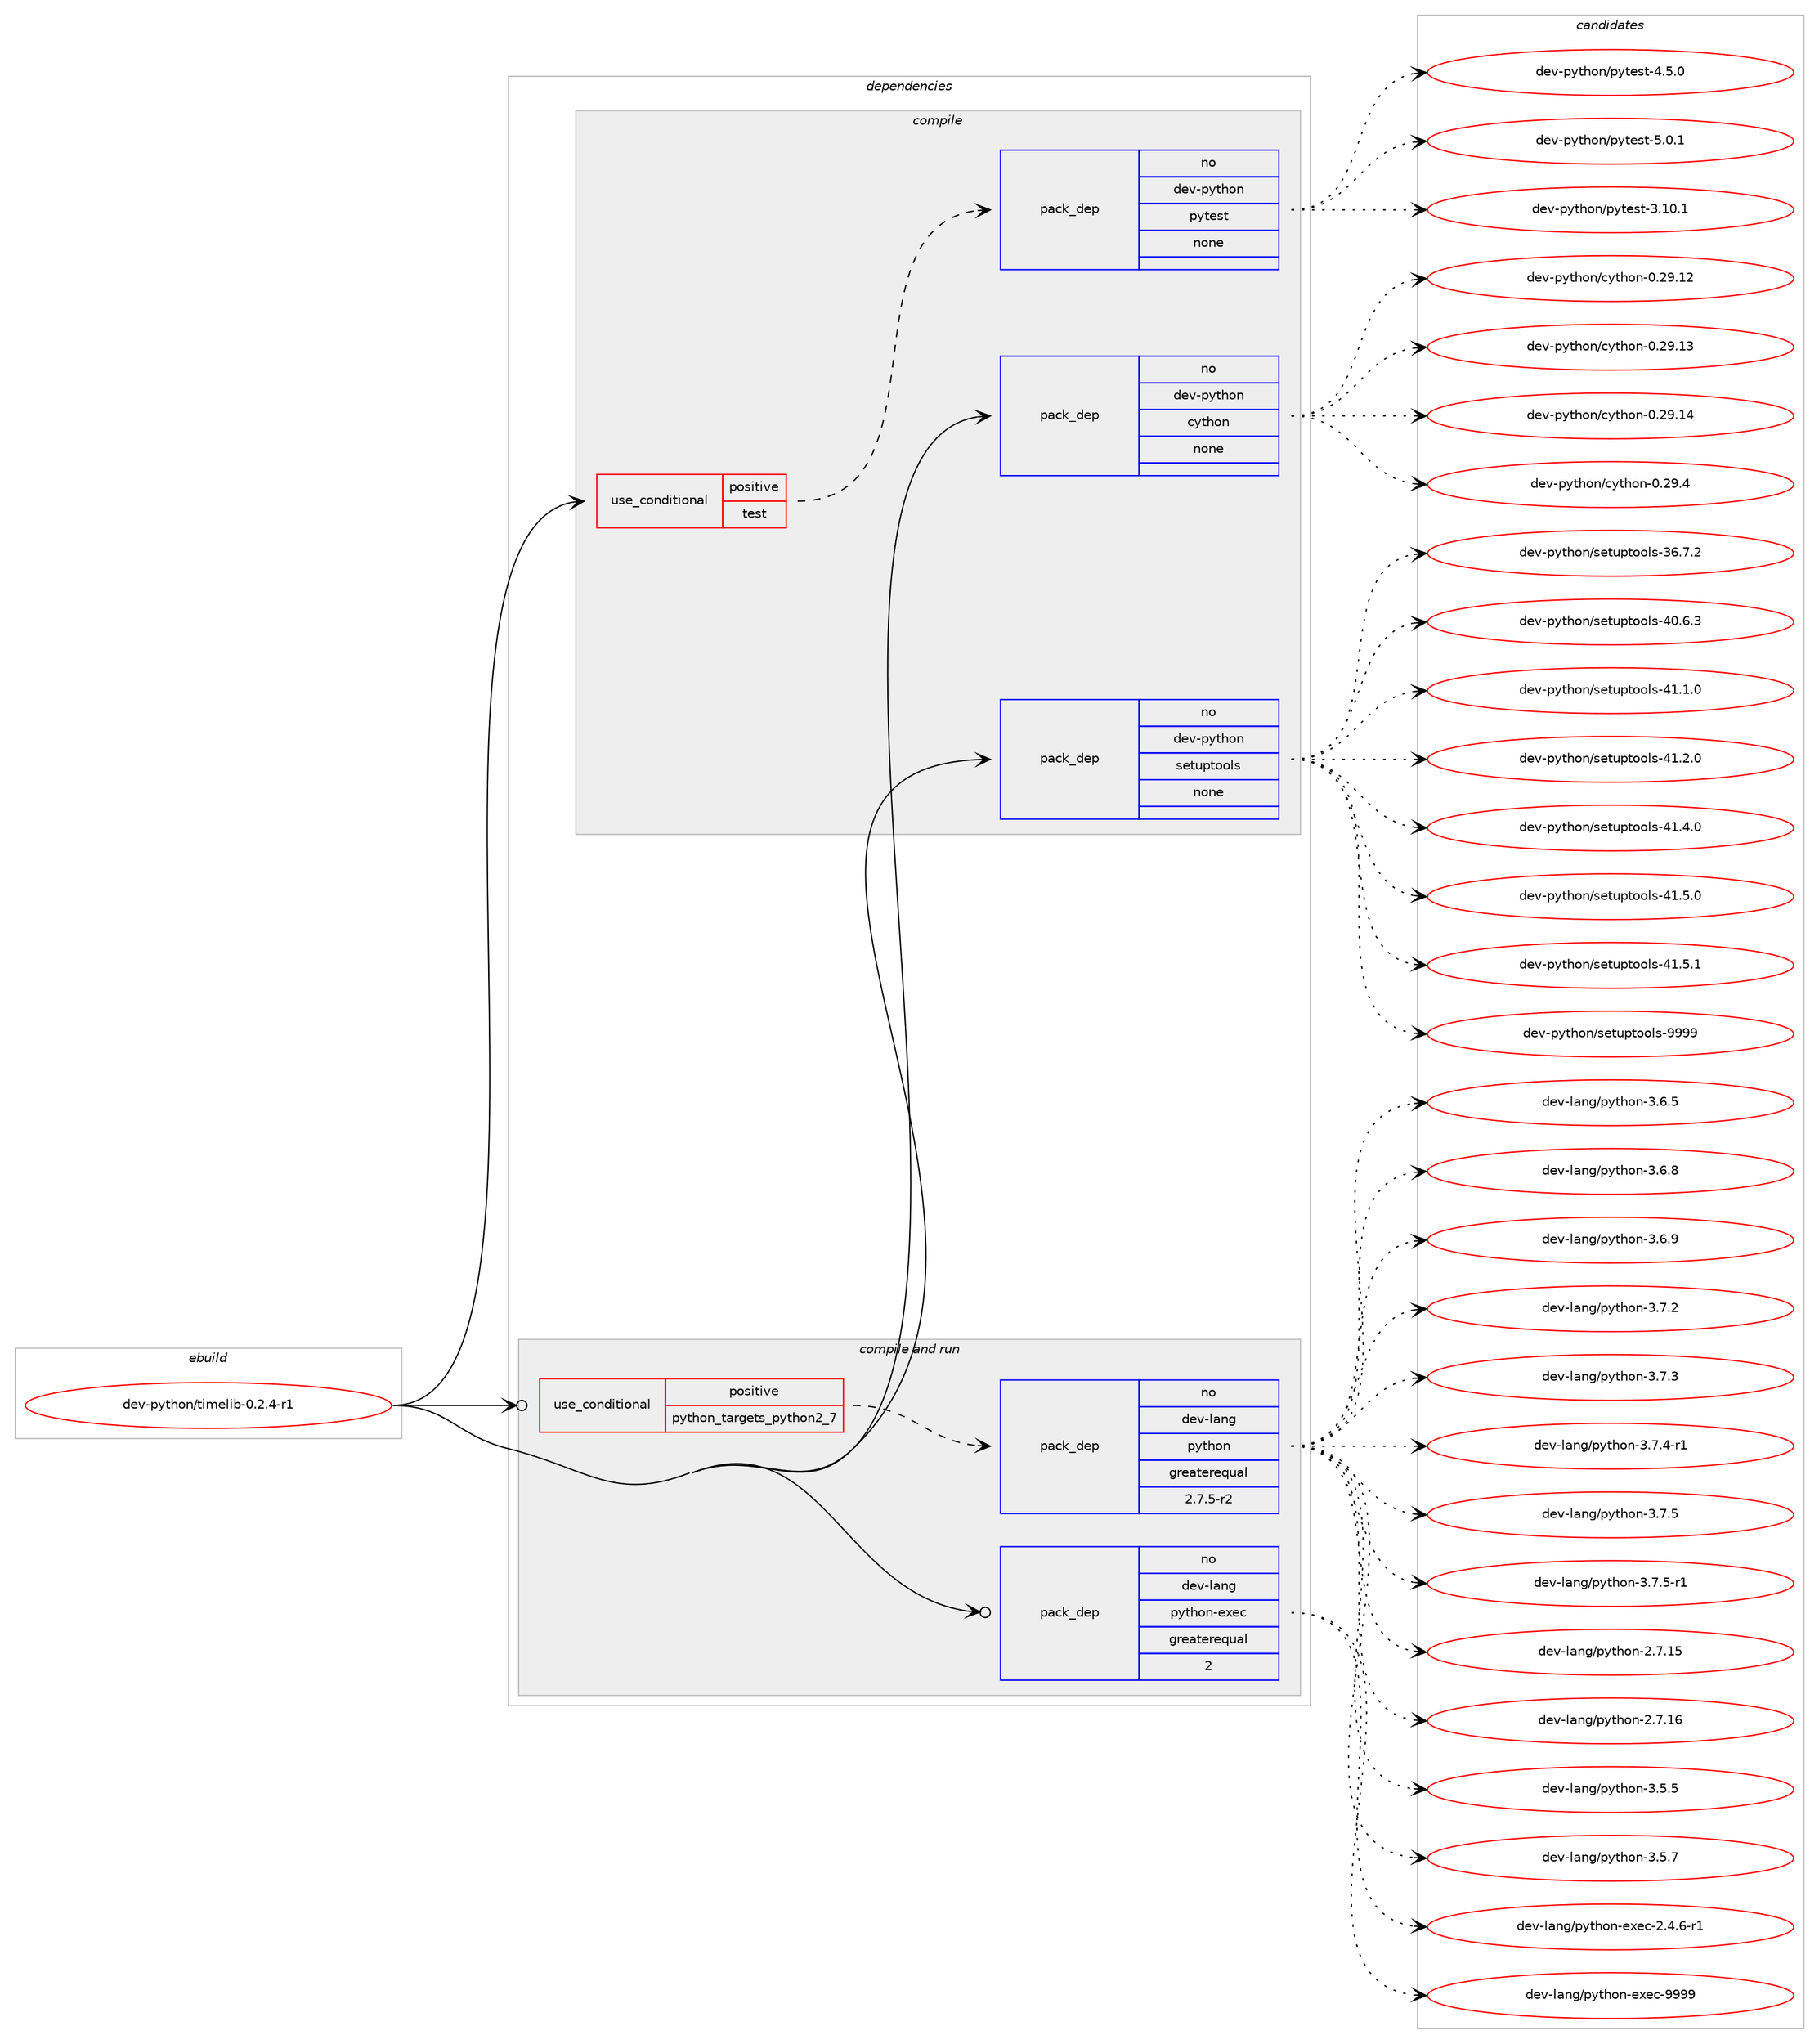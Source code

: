 digraph prolog {

# *************
# Graph options
# *************

newrank=true;
concentrate=true;
compound=true;
graph [rankdir=LR,fontname=Helvetica,fontsize=10,ranksep=1.5];#, ranksep=2.5, nodesep=0.2];
edge  [arrowhead=vee];
node  [fontname=Helvetica,fontsize=10];

# **********
# The ebuild
# **********

subgraph cluster_leftcol {
color=gray;
rank=same;
label=<<i>ebuild</i>>;
id [label="dev-python/timelib-0.2.4-r1", color=red, width=4, href="../dev-python/timelib-0.2.4-r1.svg"];
}

# ****************
# The dependencies
# ****************

subgraph cluster_midcol {
color=gray;
label=<<i>dependencies</i>>;
subgraph cluster_compile {
fillcolor="#eeeeee";
style=filled;
label=<<i>compile</i>>;
subgraph cond150486 {
dependency640799 [label=<<TABLE BORDER="0" CELLBORDER="1" CELLSPACING="0" CELLPADDING="4"><TR><TD ROWSPAN="3" CELLPADDING="10">use_conditional</TD></TR><TR><TD>positive</TD></TR><TR><TD>test</TD></TR></TABLE>>, shape=none, color=red];
subgraph pack478431 {
dependency640800 [label=<<TABLE BORDER="0" CELLBORDER="1" CELLSPACING="0" CELLPADDING="4" WIDTH="220"><TR><TD ROWSPAN="6" CELLPADDING="30">pack_dep</TD></TR><TR><TD WIDTH="110">no</TD></TR><TR><TD>dev-python</TD></TR><TR><TD>pytest</TD></TR><TR><TD>none</TD></TR><TR><TD></TD></TR></TABLE>>, shape=none, color=blue];
}
dependency640799:e -> dependency640800:w [weight=20,style="dashed",arrowhead="vee"];
}
id:e -> dependency640799:w [weight=20,style="solid",arrowhead="vee"];
subgraph pack478432 {
dependency640801 [label=<<TABLE BORDER="0" CELLBORDER="1" CELLSPACING="0" CELLPADDING="4" WIDTH="220"><TR><TD ROWSPAN="6" CELLPADDING="30">pack_dep</TD></TR><TR><TD WIDTH="110">no</TD></TR><TR><TD>dev-python</TD></TR><TR><TD>cython</TD></TR><TR><TD>none</TD></TR><TR><TD></TD></TR></TABLE>>, shape=none, color=blue];
}
id:e -> dependency640801:w [weight=20,style="solid",arrowhead="vee"];
subgraph pack478433 {
dependency640802 [label=<<TABLE BORDER="0" CELLBORDER="1" CELLSPACING="0" CELLPADDING="4" WIDTH="220"><TR><TD ROWSPAN="6" CELLPADDING="30">pack_dep</TD></TR><TR><TD WIDTH="110">no</TD></TR><TR><TD>dev-python</TD></TR><TR><TD>setuptools</TD></TR><TR><TD>none</TD></TR><TR><TD></TD></TR></TABLE>>, shape=none, color=blue];
}
id:e -> dependency640802:w [weight=20,style="solid",arrowhead="vee"];
}
subgraph cluster_compileandrun {
fillcolor="#eeeeee";
style=filled;
label=<<i>compile and run</i>>;
subgraph cond150487 {
dependency640803 [label=<<TABLE BORDER="0" CELLBORDER="1" CELLSPACING="0" CELLPADDING="4"><TR><TD ROWSPAN="3" CELLPADDING="10">use_conditional</TD></TR><TR><TD>positive</TD></TR><TR><TD>python_targets_python2_7</TD></TR></TABLE>>, shape=none, color=red];
subgraph pack478434 {
dependency640804 [label=<<TABLE BORDER="0" CELLBORDER="1" CELLSPACING="0" CELLPADDING="4" WIDTH="220"><TR><TD ROWSPAN="6" CELLPADDING="30">pack_dep</TD></TR><TR><TD WIDTH="110">no</TD></TR><TR><TD>dev-lang</TD></TR><TR><TD>python</TD></TR><TR><TD>greaterequal</TD></TR><TR><TD>2.7.5-r2</TD></TR></TABLE>>, shape=none, color=blue];
}
dependency640803:e -> dependency640804:w [weight=20,style="dashed",arrowhead="vee"];
}
id:e -> dependency640803:w [weight=20,style="solid",arrowhead="odotvee"];
subgraph pack478435 {
dependency640805 [label=<<TABLE BORDER="0" CELLBORDER="1" CELLSPACING="0" CELLPADDING="4" WIDTH="220"><TR><TD ROWSPAN="6" CELLPADDING="30">pack_dep</TD></TR><TR><TD WIDTH="110">no</TD></TR><TR><TD>dev-lang</TD></TR><TR><TD>python-exec</TD></TR><TR><TD>greaterequal</TD></TR><TR><TD>2</TD></TR></TABLE>>, shape=none, color=blue];
}
id:e -> dependency640805:w [weight=20,style="solid",arrowhead="odotvee"];
}
subgraph cluster_run {
fillcolor="#eeeeee";
style=filled;
label=<<i>run</i>>;
}
}

# **************
# The candidates
# **************

subgraph cluster_choices {
rank=same;
color=gray;
label=<<i>candidates</i>>;

subgraph choice478431 {
color=black;
nodesep=1;
choice100101118451121211161041111104711212111610111511645514649484649 [label="dev-python/pytest-3.10.1", color=red, width=4,href="../dev-python/pytest-3.10.1.svg"];
choice1001011184511212111610411111047112121116101115116455246534648 [label="dev-python/pytest-4.5.0", color=red, width=4,href="../dev-python/pytest-4.5.0.svg"];
choice1001011184511212111610411111047112121116101115116455346484649 [label="dev-python/pytest-5.0.1", color=red, width=4,href="../dev-python/pytest-5.0.1.svg"];
dependency640800:e -> choice100101118451121211161041111104711212111610111511645514649484649:w [style=dotted,weight="100"];
dependency640800:e -> choice1001011184511212111610411111047112121116101115116455246534648:w [style=dotted,weight="100"];
dependency640800:e -> choice1001011184511212111610411111047112121116101115116455346484649:w [style=dotted,weight="100"];
}
subgraph choice478432 {
color=black;
nodesep=1;
choice1001011184511212111610411111047991211161041111104548465057464950 [label="dev-python/cython-0.29.12", color=red, width=4,href="../dev-python/cython-0.29.12.svg"];
choice1001011184511212111610411111047991211161041111104548465057464951 [label="dev-python/cython-0.29.13", color=red, width=4,href="../dev-python/cython-0.29.13.svg"];
choice1001011184511212111610411111047991211161041111104548465057464952 [label="dev-python/cython-0.29.14", color=red, width=4,href="../dev-python/cython-0.29.14.svg"];
choice10010111845112121116104111110479912111610411111045484650574652 [label="dev-python/cython-0.29.4", color=red, width=4,href="../dev-python/cython-0.29.4.svg"];
dependency640801:e -> choice1001011184511212111610411111047991211161041111104548465057464950:w [style=dotted,weight="100"];
dependency640801:e -> choice1001011184511212111610411111047991211161041111104548465057464951:w [style=dotted,weight="100"];
dependency640801:e -> choice1001011184511212111610411111047991211161041111104548465057464952:w [style=dotted,weight="100"];
dependency640801:e -> choice10010111845112121116104111110479912111610411111045484650574652:w [style=dotted,weight="100"];
}
subgraph choice478433 {
color=black;
nodesep=1;
choice100101118451121211161041111104711510111611711211611111110811545515446554650 [label="dev-python/setuptools-36.7.2", color=red, width=4,href="../dev-python/setuptools-36.7.2.svg"];
choice100101118451121211161041111104711510111611711211611111110811545524846544651 [label="dev-python/setuptools-40.6.3", color=red, width=4,href="../dev-python/setuptools-40.6.3.svg"];
choice100101118451121211161041111104711510111611711211611111110811545524946494648 [label="dev-python/setuptools-41.1.0", color=red, width=4,href="../dev-python/setuptools-41.1.0.svg"];
choice100101118451121211161041111104711510111611711211611111110811545524946504648 [label="dev-python/setuptools-41.2.0", color=red, width=4,href="../dev-python/setuptools-41.2.0.svg"];
choice100101118451121211161041111104711510111611711211611111110811545524946524648 [label="dev-python/setuptools-41.4.0", color=red, width=4,href="../dev-python/setuptools-41.4.0.svg"];
choice100101118451121211161041111104711510111611711211611111110811545524946534648 [label="dev-python/setuptools-41.5.0", color=red, width=4,href="../dev-python/setuptools-41.5.0.svg"];
choice100101118451121211161041111104711510111611711211611111110811545524946534649 [label="dev-python/setuptools-41.5.1", color=red, width=4,href="../dev-python/setuptools-41.5.1.svg"];
choice10010111845112121116104111110471151011161171121161111111081154557575757 [label="dev-python/setuptools-9999", color=red, width=4,href="../dev-python/setuptools-9999.svg"];
dependency640802:e -> choice100101118451121211161041111104711510111611711211611111110811545515446554650:w [style=dotted,weight="100"];
dependency640802:e -> choice100101118451121211161041111104711510111611711211611111110811545524846544651:w [style=dotted,weight="100"];
dependency640802:e -> choice100101118451121211161041111104711510111611711211611111110811545524946494648:w [style=dotted,weight="100"];
dependency640802:e -> choice100101118451121211161041111104711510111611711211611111110811545524946504648:w [style=dotted,weight="100"];
dependency640802:e -> choice100101118451121211161041111104711510111611711211611111110811545524946524648:w [style=dotted,weight="100"];
dependency640802:e -> choice100101118451121211161041111104711510111611711211611111110811545524946534648:w [style=dotted,weight="100"];
dependency640802:e -> choice100101118451121211161041111104711510111611711211611111110811545524946534649:w [style=dotted,weight="100"];
dependency640802:e -> choice10010111845112121116104111110471151011161171121161111111081154557575757:w [style=dotted,weight="100"];
}
subgraph choice478434 {
color=black;
nodesep=1;
choice10010111845108971101034711212111610411111045504655464953 [label="dev-lang/python-2.7.15", color=red, width=4,href="../dev-lang/python-2.7.15.svg"];
choice10010111845108971101034711212111610411111045504655464954 [label="dev-lang/python-2.7.16", color=red, width=4,href="../dev-lang/python-2.7.16.svg"];
choice100101118451089711010347112121116104111110455146534653 [label="dev-lang/python-3.5.5", color=red, width=4,href="../dev-lang/python-3.5.5.svg"];
choice100101118451089711010347112121116104111110455146534655 [label="dev-lang/python-3.5.7", color=red, width=4,href="../dev-lang/python-3.5.7.svg"];
choice100101118451089711010347112121116104111110455146544653 [label="dev-lang/python-3.6.5", color=red, width=4,href="../dev-lang/python-3.6.5.svg"];
choice100101118451089711010347112121116104111110455146544656 [label="dev-lang/python-3.6.8", color=red, width=4,href="../dev-lang/python-3.6.8.svg"];
choice100101118451089711010347112121116104111110455146544657 [label="dev-lang/python-3.6.9", color=red, width=4,href="../dev-lang/python-3.6.9.svg"];
choice100101118451089711010347112121116104111110455146554650 [label="dev-lang/python-3.7.2", color=red, width=4,href="../dev-lang/python-3.7.2.svg"];
choice100101118451089711010347112121116104111110455146554651 [label="dev-lang/python-3.7.3", color=red, width=4,href="../dev-lang/python-3.7.3.svg"];
choice1001011184510897110103471121211161041111104551465546524511449 [label="dev-lang/python-3.7.4-r1", color=red, width=4,href="../dev-lang/python-3.7.4-r1.svg"];
choice100101118451089711010347112121116104111110455146554653 [label="dev-lang/python-3.7.5", color=red, width=4,href="../dev-lang/python-3.7.5.svg"];
choice1001011184510897110103471121211161041111104551465546534511449 [label="dev-lang/python-3.7.5-r1", color=red, width=4,href="../dev-lang/python-3.7.5-r1.svg"];
dependency640804:e -> choice10010111845108971101034711212111610411111045504655464953:w [style=dotted,weight="100"];
dependency640804:e -> choice10010111845108971101034711212111610411111045504655464954:w [style=dotted,weight="100"];
dependency640804:e -> choice100101118451089711010347112121116104111110455146534653:w [style=dotted,weight="100"];
dependency640804:e -> choice100101118451089711010347112121116104111110455146534655:w [style=dotted,weight="100"];
dependency640804:e -> choice100101118451089711010347112121116104111110455146544653:w [style=dotted,weight="100"];
dependency640804:e -> choice100101118451089711010347112121116104111110455146544656:w [style=dotted,weight="100"];
dependency640804:e -> choice100101118451089711010347112121116104111110455146544657:w [style=dotted,weight="100"];
dependency640804:e -> choice100101118451089711010347112121116104111110455146554650:w [style=dotted,weight="100"];
dependency640804:e -> choice100101118451089711010347112121116104111110455146554651:w [style=dotted,weight="100"];
dependency640804:e -> choice1001011184510897110103471121211161041111104551465546524511449:w [style=dotted,weight="100"];
dependency640804:e -> choice100101118451089711010347112121116104111110455146554653:w [style=dotted,weight="100"];
dependency640804:e -> choice1001011184510897110103471121211161041111104551465546534511449:w [style=dotted,weight="100"];
}
subgraph choice478435 {
color=black;
nodesep=1;
choice10010111845108971101034711212111610411111045101120101994550465246544511449 [label="dev-lang/python-exec-2.4.6-r1", color=red, width=4,href="../dev-lang/python-exec-2.4.6-r1.svg"];
choice10010111845108971101034711212111610411111045101120101994557575757 [label="dev-lang/python-exec-9999", color=red, width=4,href="../dev-lang/python-exec-9999.svg"];
dependency640805:e -> choice10010111845108971101034711212111610411111045101120101994550465246544511449:w [style=dotted,weight="100"];
dependency640805:e -> choice10010111845108971101034711212111610411111045101120101994557575757:w [style=dotted,weight="100"];
}
}

}
